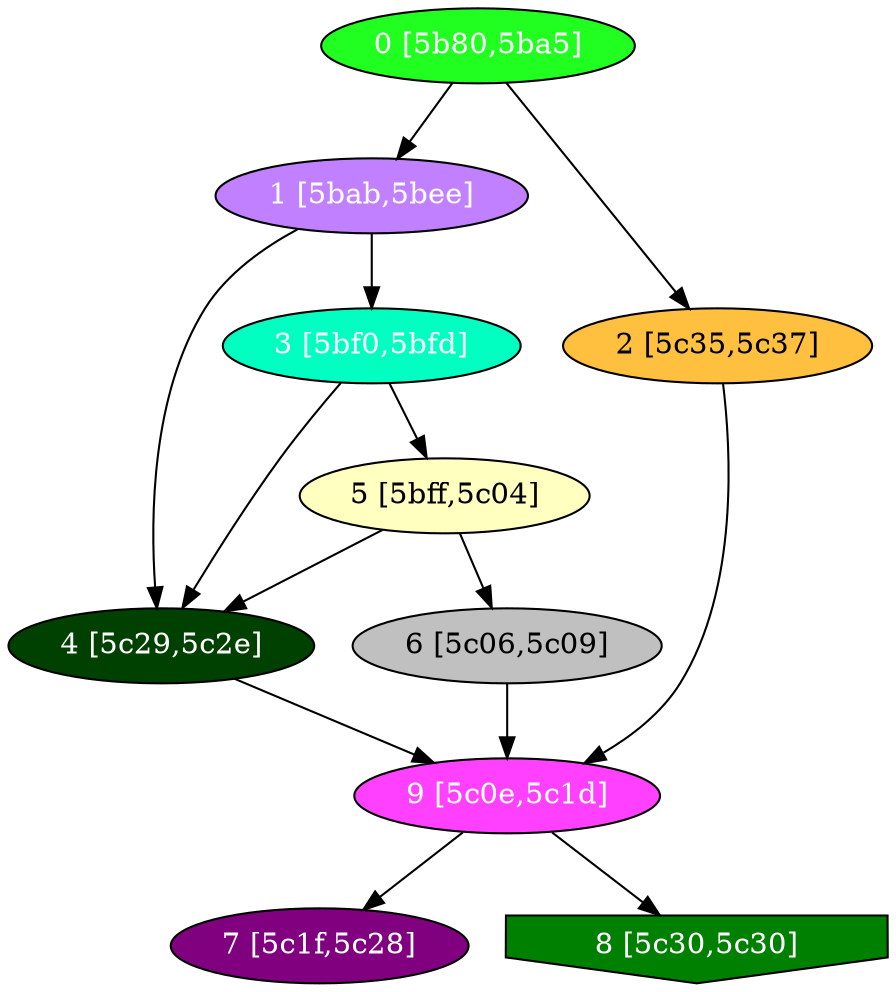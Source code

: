 diGraph libnss3{
	libnss3_0  [style=filled fillcolor="#20FF20" fontcolor="#ffffff" shape=oval label="0 [5b80,5ba5]"]
	libnss3_1  [style=filled fillcolor="#C080FF" fontcolor="#ffffff" shape=oval label="1 [5bab,5bee]"]
	libnss3_2  [style=filled fillcolor="#FFC040" fontcolor="#000000" shape=oval label="2 [5c35,5c37]"]
	libnss3_3  [style=filled fillcolor="#00FFC0" fontcolor="#ffffff" shape=oval label="3 [5bf0,5bfd]"]
	libnss3_4  [style=filled fillcolor="#004000" fontcolor="#ffffff" shape=oval label="4 [5c29,5c2e]"]
	libnss3_5  [style=filled fillcolor="#FFFFC0" fontcolor="#000000" shape=oval label="5 [5bff,5c04]"]
	libnss3_6  [style=filled fillcolor="#C0C0C0" fontcolor="#000000" shape=oval label="6 [5c06,5c09]"]
	libnss3_7  [style=filled fillcolor="#800080" fontcolor="#ffffff" shape=oval label="7 [5c1f,5c28]"]
	libnss3_8  [style=filled fillcolor="#008000" fontcolor="#ffffff" shape=invhouse label="8 [5c30,5c30]"]
	libnss3_9  [style=filled fillcolor="#FF40FF" fontcolor="#ffffff" shape=oval label="9 [5c0e,5c1d]"]

	libnss3_0 -> libnss3_1
	libnss3_0 -> libnss3_2
	libnss3_1 -> libnss3_3
	libnss3_1 -> libnss3_4
	libnss3_2 -> libnss3_9
	libnss3_3 -> libnss3_4
	libnss3_3 -> libnss3_5
	libnss3_4 -> libnss3_9
	libnss3_5 -> libnss3_4
	libnss3_5 -> libnss3_6
	libnss3_6 -> libnss3_9
	libnss3_9 -> libnss3_7
	libnss3_9 -> libnss3_8
}